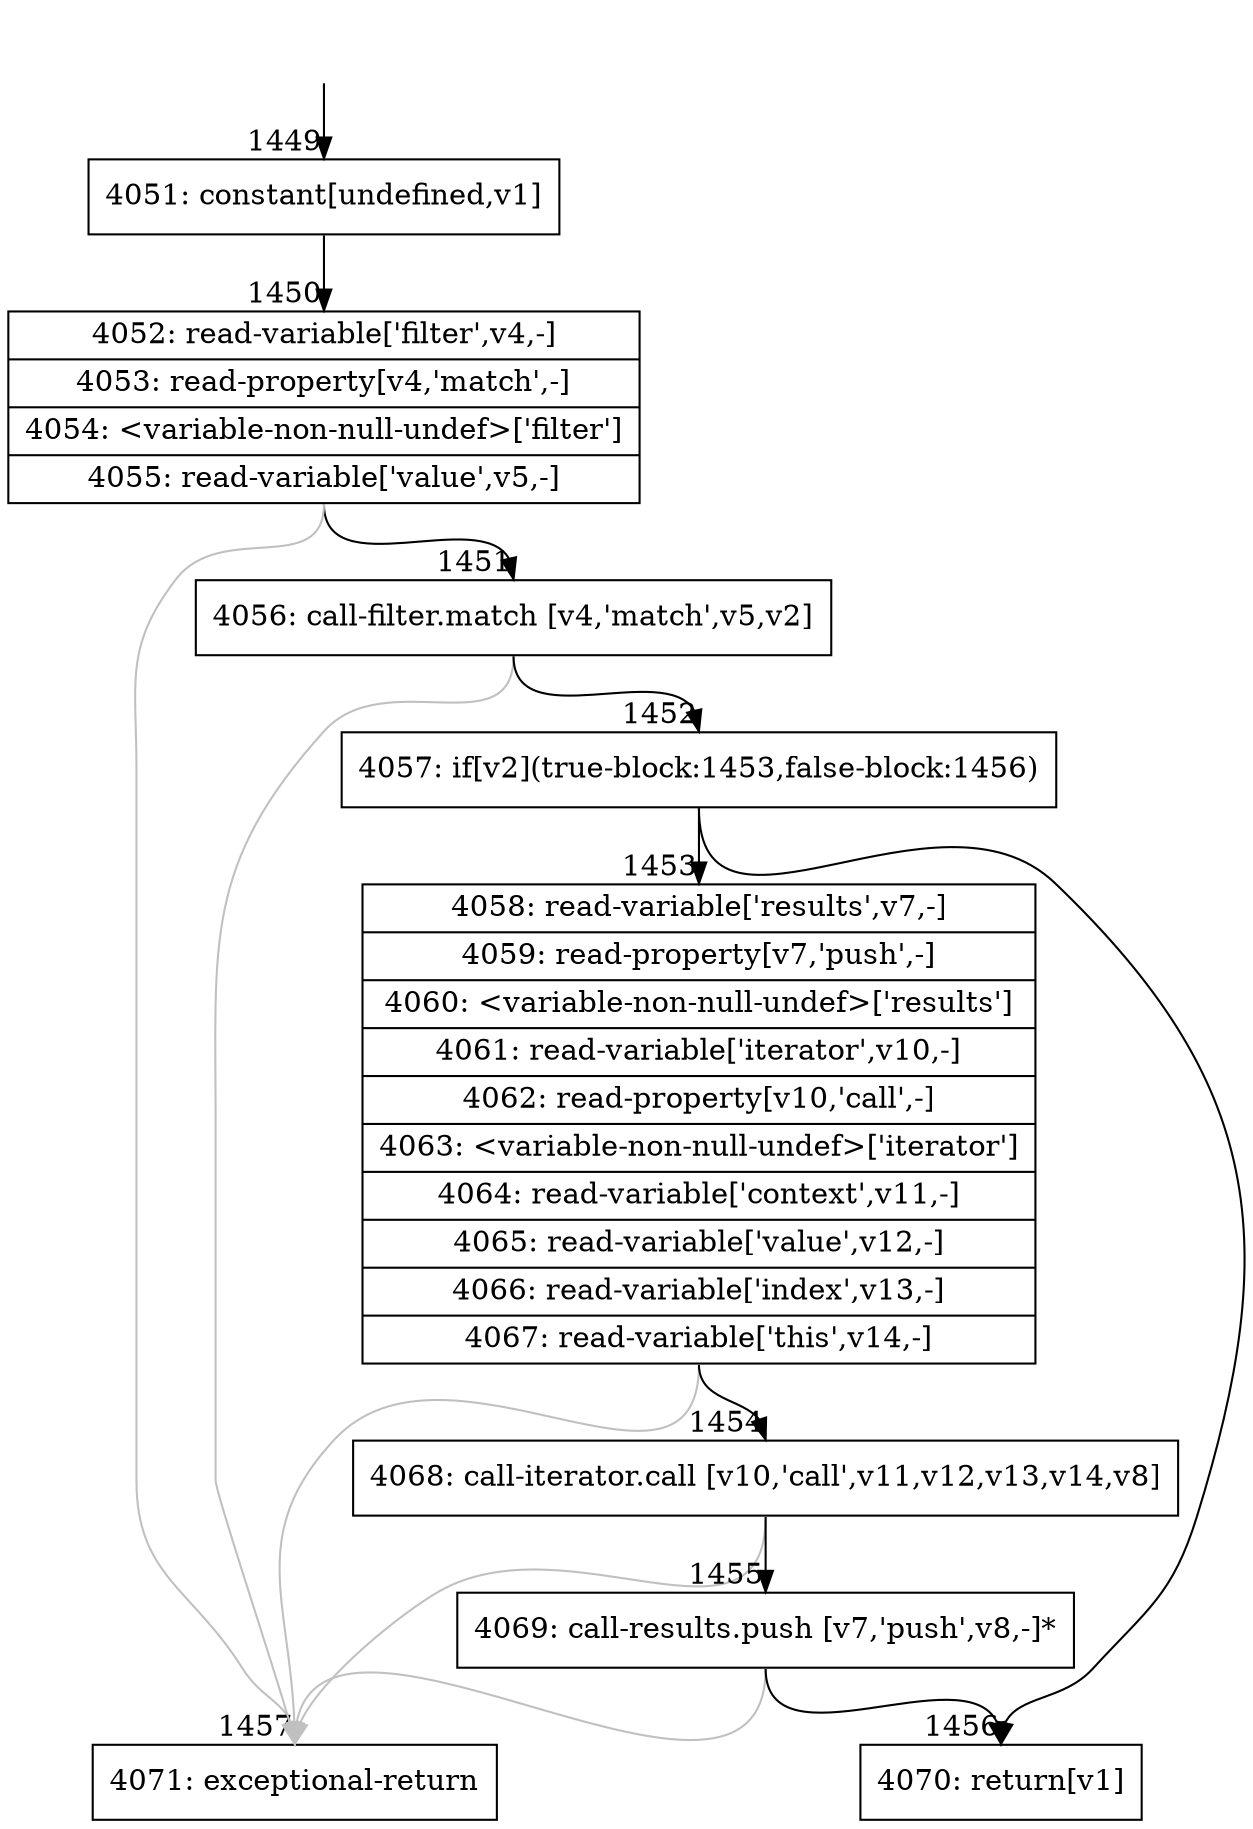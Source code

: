 digraph {
rankdir="TD"
BB_entry125[shape=none,label=""];
BB_entry125 -> BB1449 [tailport=s, headport=n, headlabel="    1449"]
BB1449 [shape=record label="{4051: constant[undefined,v1]}" ] 
BB1449 -> BB1450 [tailport=s, headport=n, headlabel="      1450"]
BB1450 [shape=record label="{4052: read-variable['filter',v4,-]|4053: read-property[v4,'match',-]|4054: \<variable-non-null-undef\>['filter']|4055: read-variable['value',v5,-]}" ] 
BB1450 -> BB1451 [tailport=s, headport=n, headlabel="      1451"]
BB1450 -> BB1457 [tailport=s, headport=n, color=gray, headlabel="      1457"]
BB1451 [shape=record label="{4056: call-filter.match [v4,'match',v5,v2]}" ] 
BB1451 -> BB1452 [tailport=s, headport=n, headlabel="      1452"]
BB1451 -> BB1457 [tailport=s, headport=n, color=gray]
BB1452 [shape=record label="{4057: if[v2](true-block:1453,false-block:1456)}" ] 
BB1452 -> BB1453 [tailport=s, headport=n, headlabel="      1453"]
BB1452 -> BB1456 [tailport=s, headport=n, headlabel="      1456"]
BB1453 [shape=record label="{4058: read-variable['results',v7,-]|4059: read-property[v7,'push',-]|4060: \<variable-non-null-undef\>['results']|4061: read-variable['iterator',v10,-]|4062: read-property[v10,'call',-]|4063: \<variable-non-null-undef\>['iterator']|4064: read-variable['context',v11,-]|4065: read-variable['value',v12,-]|4066: read-variable['index',v13,-]|4067: read-variable['this',v14,-]}" ] 
BB1453 -> BB1454 [tailport=s, headport=n, headlabel="      1454"]
BB1453 -> BB1457 [tailport=s, headport=n, color=gray]
BB1454 [shape=record label="{4068: call-iterator.call [v10,'call',v11,v12,v13,v14,v8]}" ] 
BB1454 -> BB1455 [tailport=s, headport=n, headlabel="      1455"]
BB1454 -> BB1457 [tailport=s, headport=n, color=gray]
BB1455 [shape=record label="{4069: call-results.push [v7,'push',v8,-]*}" ] 
BB1455 -> BB1456 [tailport=s, headport=n]
BB1455 -> BB1457 [tailport=s, headport=n, color=gray]
BB1456 [shape=record label="{4070: return[v1]}" ] 
BB1457 [shape=record label="{4071: exceptional-return}" ] 
//#$~ 932
}
